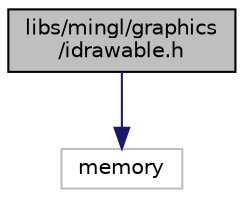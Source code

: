 digraph "libs/mingl/graphics/idrawable.h"
{
 // LATEX_PDF_SIZE
  edge [fontname="Helvetica",fontsize="10",labelfontname="Helvetica",labelfontsize="10"];
  node [fontname="Helvetica",fontsize="10",shape=record];
  Node1 [label="libs/mingl/graphics\l/idrawable.h",height=0.2,width=0.4,color="black", fillcolor="grey75", style="filled", fontcolor="black",tooltip="Interface pour un objet affichable."];
  Node1 -> Node2 [color="midnightblue",fontsize="10",style="solid"];
  Node2 [label="memory",height=0.2,width=0.4,color="grey75", fillcolor="white", style="filled",tooltip=" "];
}
